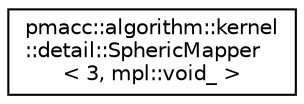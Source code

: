 digraph "Graphical Class Hierarchy"
{
 // LATEX_PDF_SIZE
  edge [fontname="Helvetica",fontsize="10",labelfontname="Helvetica",labelfontsize="10"];
  node [fontname="Helvetica",fontsize="10",shape=record];
  rankdir="LR";
  Node0 [label="pmacc::algorithm::kernel\l::detail::SphericMapper\l\< 3, mpl::void_ \>",height=0.2,width=0.4,color="black", fillcolor="white", style="filled",URL="$structpmacc_1_1algorithm_1_1kernel_1_1detail_1_1_spheric_mapper_3_013_00_01mpl_1_1void___01_4.html",tooltip=" "];
}
